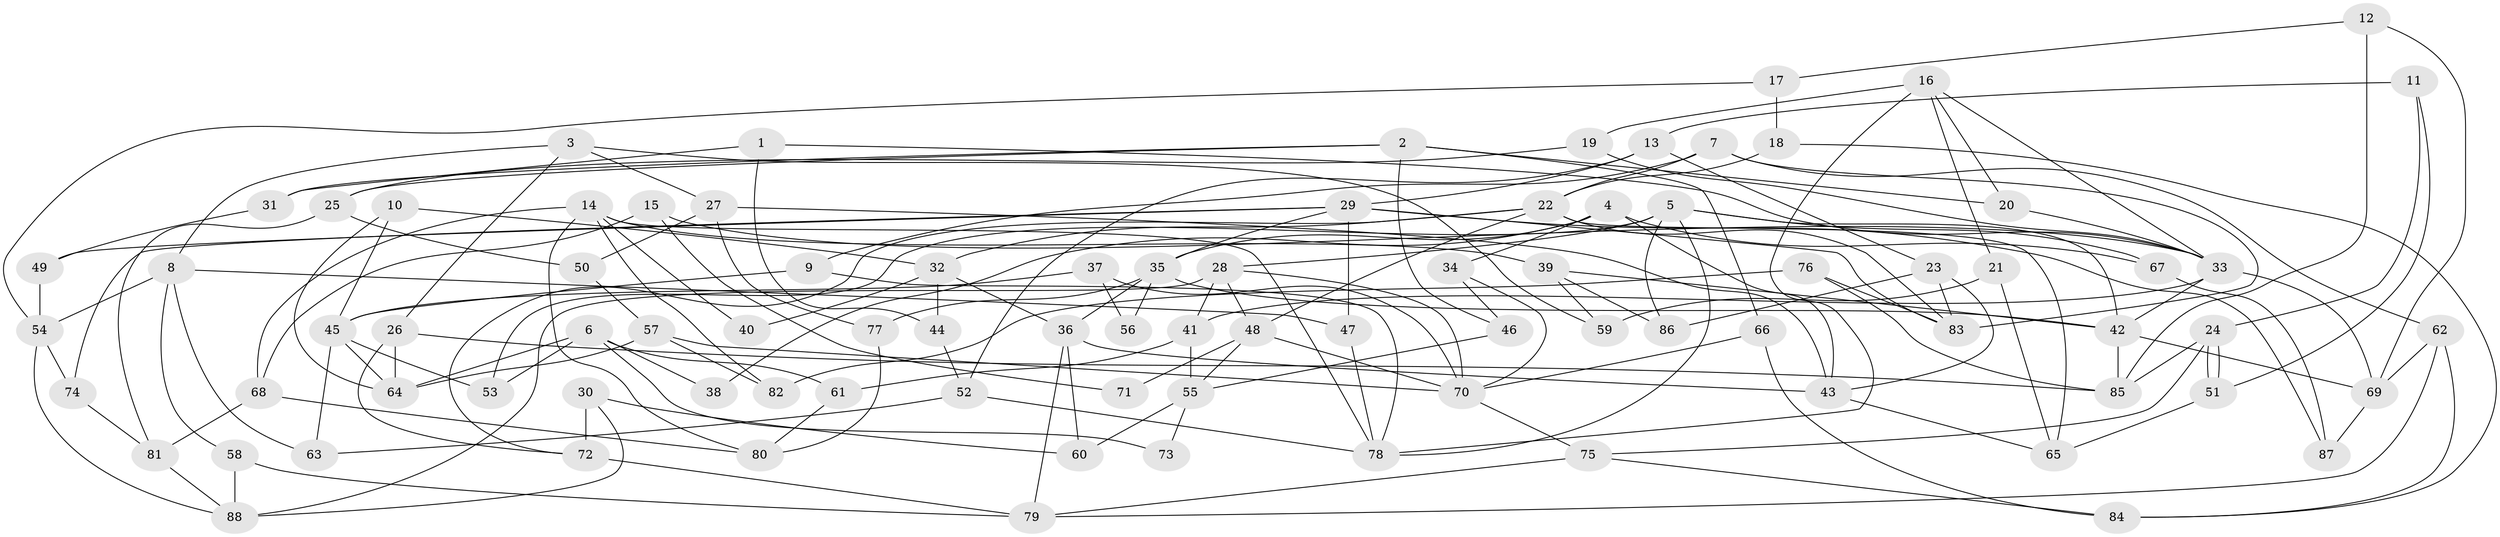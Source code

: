 // coarse degree distribution, {6: 0.02857142857142857, 10: 0.02857142857142857, 13: 0.05714285714285714, 19: 0.02857142857142857, 7: 0.08571428571428572, 8: 0.08571428571428572, 3: 0.22857142857142856, 9: 0.02857142857142857, 11: 0.02857142857142857, 12: 0.05714285714285714, 2: 0.11428571428571428, 5: 0.11428571428571428, 4: 0.11428571428571428}
// Generated by graph-tools (version 1.1) at 2025/18/03/04/25 18:18:41]
// undirected, 88 vertices, 176 edges
graph export_dot {
graph [start="1"]
  node [color=gray90,style=filled];
  1;
  2;
  3;
  4;
  5;
  6;
  7;
  8;
  9;
  10;
  11;
  12;
  13;
  14;
  15;
  16;
  17;
  18;
  19;
  20;
  21;
  22;
  23;
  24;
  25;
  26;
  27;
  28;
  29;
  30;
  31;
  32;
  33;
  34;
  35;
  36;
  37;
  38;
  39;
  40;
  41;
  42;
  43;
  44;
  45;
  46;
  47;
  48;
  49;
  50;
  51;
  52;
  53;
  54;
  55;
  56;
  57;
  58;
  59;
  60;
  61;
  62;
  63;
  64;
  65;
  66;
  67;
  68;
  69;
  70;
  71;
  72;
  73;
  74;
  75;
  76;
  77;
  78;
  79;
  80;
  81;
  82;
  83;
  84;
  85;
  86;
  87;
  88;
  1 -- 31;
  1 -- 33;
  1 -- 44;
  2 -- 46;
  2 -- 25;
  2 -- 20;
  2 -- 31;
  2 -- 66;
  3 -- 8;
  3 -- 26;
  3 -- 27;
  3 -- 59;
  4 -- 35;
  4 -- 43;
  4 -- 34;
  4 -- 38;
  4 -- 67;
  5 -- 42;
  5 -- 78;
  5 -- 28;
  5 -- 53;
  5 -- 67;
  5 -- 86;
  6 -- 64;
  6 -- 61;
  6 -- 38;
  6 -- 53;
  6 -- 73;
  7 -- 62;
  7 -- 22;
  7 -- 9;
  7 -- 83;
  8 -- 47;
  8 -- 63;
  8 -- 54;
  8 -- 58;
  9 -- 78;
  9 -- 45;
  10 -- 45;
  10 -- 32;
  10 -- 64;
  11 -- 13;
  11 -- 24;
  11 -- 51;
  12 -- 17;
  12 -- 69;
  12 -- 85;
  13 -- 52;
  13 -- 29;
  13 -- 23;
  14 -- 80;
  14 -- 39;
  14 -- 40;
  14 -- 68;
  14 -- 78;
  14 -- 82;
  15 -- 33;
  15 -- 68;
  15 -- 71;
  16 -- 33;
  16 -- 20;
  16 -- 19;
  16 -- 21;
  16 -- 78;
  17 -- 18;
  17 -- 54;
  18 -- 84;
  18 -- 22;
  19 -- 33;
  19 -- 25;
  20 -- 33;
  21 -- 59;
  21 -- 65;
  22 -- 48;
  22 -- 65;
  22 -- 32;
  22 -- 72;
  22 -- 83;
  23 -- 83;
  23 -- 43;
  23 -- 86;
  24 -- 51;
  24 -- 51;
  24 -- 85;
  24 -- 75;
  25 -- 81;
  25 -- 50;
  26 -- 64;
  26 -- 85;
  26 -- 72;
  27 -- 43;
  27 -- 50;
  27 -- 77;
  28 -- 41;
  28 -- 48;
  28 -- 70;
  28 -- 88;
  29 -- 87;
  29 -- 83;
  29 -- 35;
  29 -- 47;
  29 -- 49;
  29 -- 74;
  30 -- 72;
  30 -- 88;
  30 -- 60;
  31 -- 49;
  32 -- 36;
  32 -- 40;
  32 -- 44;
  33 -- 42;
  33 -- 69;
  33 -- 41;
  34 -- 70;
  34 -- 46;
  35 -- 36;
  35 -- 42;
  35 -- 56;
  35 -- 77;
  36 -- 79;
  36 -- 43;
  36 -- 60;
  37 -- 45;
  37 -- 70;
  37 -- 56;
  39 -- 86;
  39 -- 42;
  39 -- 59;
  41 -- 55;
  41 -- 61;
  42 -- 85;
  42 -- 69;
  43 -- 65;
  44 -- 52;
  45 -- 53;
  45 -- 63;
  45 -- 64;
  46 -- 55;
  47 -- 78;
  48 -- 70;
  48 -- 55;
  48 -- 71;
  49 -- 54;
  50 -- 57;
  51 -- 65;
  52 -- 78;
  52 -- 63;
  54 -- 88;
  54 -- 74;
  55 -- 60;
  55 -- 73;
  57 -- 64;
  57 -- 70;
  57 -- 82;
  58 -- 79;
  58 -- 88;
  61 -- 80;
  62 -- 84;
  62 -- 79;
  62 -- 69;
  66 -- 70;
  66 -- 84;
  67 -- 87;
  68 -- 81;
  68 -- 80;
  69 -- 87;
  70 -- 75;
  72 -- 79;
  74 -- 81;
  75 -- 79;
  75 -- 84;
  76 -- 83;
  76 -- 82;
  76 -- 85;
  77 -- 80;
  81 -- 88;
}
